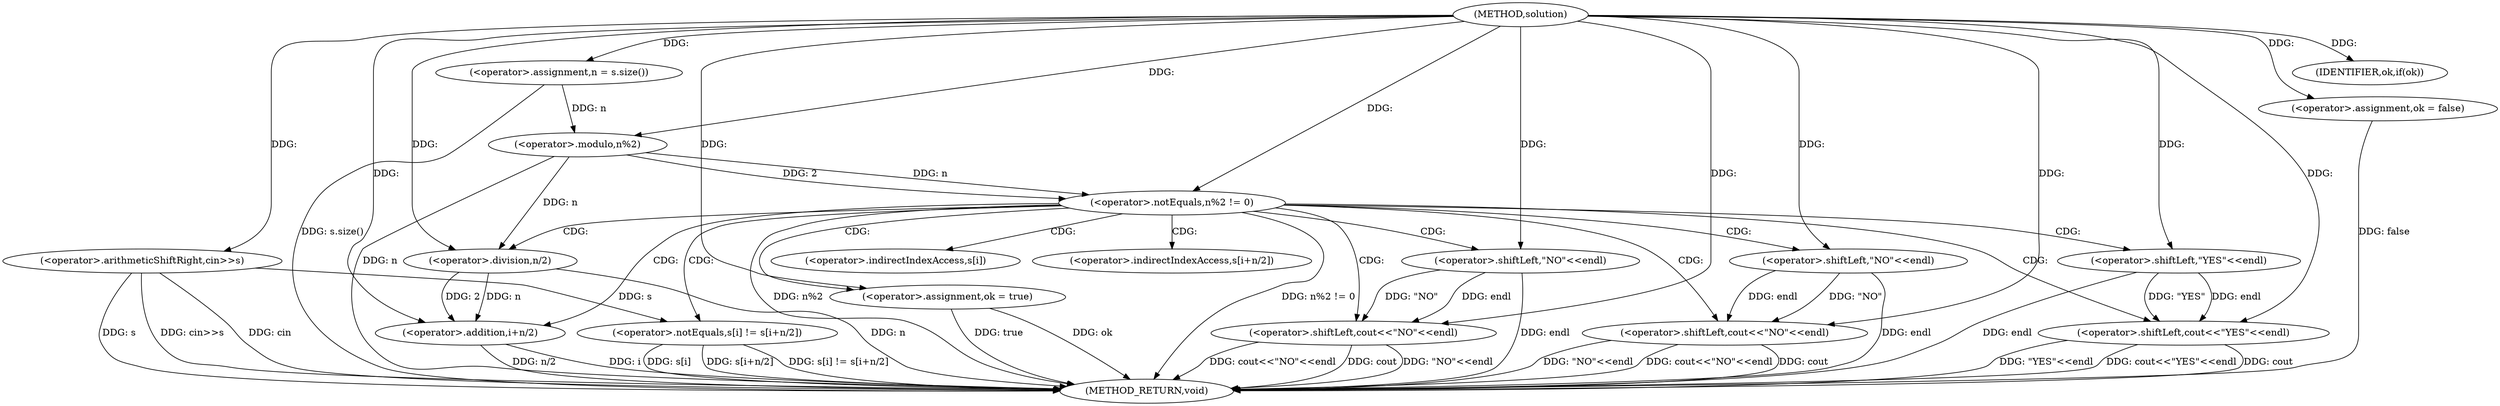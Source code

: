 digraph "solution" {  
"1000110" [label = "(METHOD,solution)" ]
"1000169" [label = "(METHOD_RETURN,void)" ]
"1000113" [label = "(<operator>.arithmeticShiftRight,cin>>s)" ]
"1000117" [label = "(<operator>.assignment,n = s.size())" ]
"1000121" [label = "(<operator>.notEquals,n%2 != 0)" ]
"1000127" [label = "(<operator>.shiftLeft,cout<<\"NO\"<<endl)" ]
"1000122" [label = "(<operator>.modulo,n%2)" ]
"1000135" [label = "(<operator>.assignment,ok = true)" ]
"1000129" [label = "(<operator>.shiftLeft,\"NO\"<<endl)" ]
"1000157" [label = "(IDENTIFIER,ok,if(ok))" ]
"1000158" [label = "(<operator>.shiftLeft,cout<<\"YES\"<<endl)" ]
"1000140" [label = "(<operator>.notEquals,s[i] != s[i+n/2])" ]
"1000164" [label = "(<operator>.shiftLeft,cout<<\"NO\"<<endl)" ]
"1000152" [label = "(<operator>.assignment,ok = false)" ]
"1000160" [label = "(<operator>.shiftLeft,\"YES\"<<endl)" ]
"1000166" [label = "(<operator>.shiftLeft,\"NO\"<<endl)" ]
"1000146" [label = "(<operator>.addition,i+n/2)" ]
"1000148" [label = "(<operator>.division,n/2)" ]
"1000141" [label = "(<operator>.indirectIndexAccess,s[i])" ]
"1000144" [label = "(<operator>.indirectIndexAccess,s[i+n/2])" ]
  "1000113" -> "1000169"  [ label = "DDG: s"] 
  "1000113" -> "1000169"  [ label = "DDG: cin>>s"] 
  "1000117" -> "1000169"  [ label = "DDG: s.size()"] 
  "1000122" -> "1000169"  [ label = "DDG: n"] 
  "1000121" -> "1000169"  [ label = "DDG: n%2"] 
  "1000121" -> "1000169"  [ label = "DDG: n%2 != 0"] 
  "1000135" -> "1000169"  [ label = "DDG: ok"] 
  "1000140" -> "1000169"  [ label = "DDG: s[i]"] 
  "1000146" -> "1000169"  [ label = "DDG: i"] 
  "1000148" -> "1000169"  [ label = "DDG: n"] 
  "1000146" -> "1000169"  [ label = "DDG: n/2"] 
  "1000140" -> "1000169"  [ label = "DDG: s[i+n/2]"] 
  "1000140" -> "1000169"  [ label = "DDG: s[i] != s[i+n/2]"] 
  "1000164" -> "1000169"  [ label = "DDG: cout"] 
  "1000166" -> "1000169"  [ label = "DDG: endl"] 
  "1000164" -> "1000169"  [ label = "DDG: \"NO\"<<endl"] 
  "1000164" -> "1000169"  [ label = "DDG: cout<<\"NO\"<<endl"] 
  "1000158" -> "1000169"  [ label = "DDG: cout"] 
  "1000160" -> "1000169"  [ label = "DDG: endl"] 
  "1000158" -> "1000169"  [ label = "DDG: \"YES\"<<endl"] 
  "1000158" -> "1000169"  [ label = "DDG: cout<<\"YES\"<<endl"] 
  "1000127" -> "1000169"  [ label = "DDG: cout"] 
  "1000129" -> "1000169"  [ label = "DDG: endl"] 
  "1000127" -> "1000169"  [ label = "DDG: \"NO\"<<endl"] 
  "1000127" -> "1000169"  [ label = "DDG: cout<<\"NO\"<<endl"] 
  "1000152" -> "1000169"  [ label = "DDG: false"] 
  "1000113" -> "1000169"  [ label = "DDG: cin"] 
  "1000135" -> "1000169"  [ label = "DDG: true"] 
  "1000110" -> "1000117"  [ label = "DDG: "] 
  "1000110" -> "1000113"  [ label = "DDG: "] 
  "1000122" -> "1000121"  [ label = "DDG: n"] 
  "1000122" -> "1000121"  [ label = "DDG: 2"] 
  "1000110" -> "1000121"  [ label = "DDG: "] 
  "1000117" -> "1000122"  [ label = "DDG: n"] 
  "1000110" -> "1000122"  [ label = "DDG: "] 
  "1000110" -> "1000127"  [ label = "DDG: "] 
  "1000129" -> "1000127"  [ label = "DDG: \"NO\""] 
  "1000129" -> "1000127"  [ label = "DDG: endl"] 
  "1000110" -> "1000135"  [ label = "DDG: "] 
  "1000110" -> "1000129"  [ label = "DDG: "] 
  "1000110" -> "1000157"  [ label = "DDG: "] 
  "1000110" -> "1000158"  [ label = "DDG: "] 
  "1000160" -> "1000158"  [ label = "DDG: endl"] 
  "1000160" -> "1000158"  [ label = "DDG: \"YES\""] 
  "1000113" -> "1000140"  [ label = "DDG: s"] 
  "1000110" -> "1000152"  [ label = "DDG: "] 
  "1000110" -> "1000160"  [ label = "DDG: "] 
  "1000110" -> "1000164"  [ label = "DDG: "] 
  "1000166" -> "1000164"  [ label = "DDG: endl"] 
  "1000166" -> "1000164"  [ label = "DDG: \"NO\""] 
  "1000110" -> "1000166"  [ label = "DDG: "] 
  "1000110" -> "1000146"  [ label = "DDG: "] 
  "1000148" -> "1000146"  [ label = "DDG: 2"] 
  "1000148" -> "1000146"  [ label = "DDG: n"] 
  "1000122" -> "1000148"  [ label = "DDG: n"] 
  "1000110" -> "1000148"  [ label = "DDG: "] 
  "1000121" -> "1000127"  [ label = "CDG: "] 
  "1000121" -> "1000141"  [ label = "CDG: "] 
  "1000121" -> "1000129"  [ label = "CDG: "] 
  "1000121" -> "1000135"  [ label = "CDG: "] 
  "1000121" -> "1000148"  [ label = "CDG: "] 
  "1000121" -> "1000146"  [ label = "CDG: "] 
  "1000121" -> "1000144"  [ label = "CDG: "] 
  "1000121" -> "1000140"  [ label = "CDG: "] 
  "1000121" -> "1000164"  [ label = "CDG: "] 
  "1000121" -> "1000158"  [ label = "CDG: "] 
  "1000121" -> "1000160"  [ label = "CDG: "] 
  "1000121" -> "1000166"  [ label = "CDG: "] 
}

